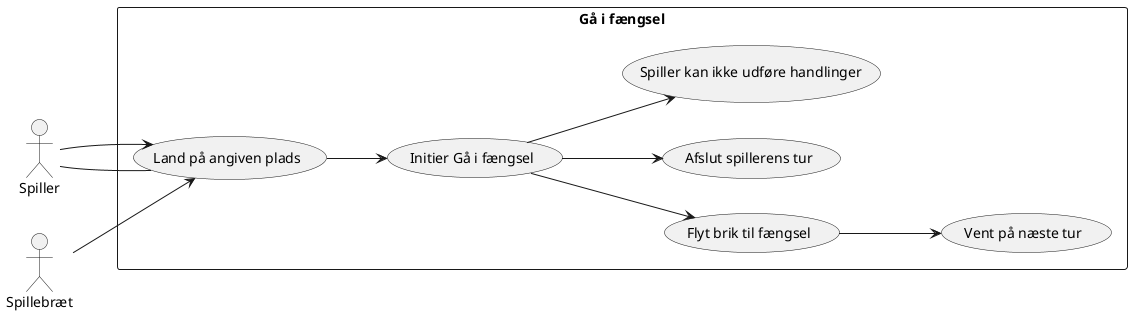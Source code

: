 @startuml

left to right direction
skinparam packageStyle rectangle

actor Spiller as S
actor "Spillebræt" as SB

rectangle "Gå i fængsel" {
  S -- (Land på angiven plads)
  (Land på angiven plads) --> (Initier Gå i fængsel)
  (Initier Gå i fængsel) --> (Flyt brik til fængsel)
  (Initier Gå i fængsel) --> (Afslut spillerens tur)
  (Initier Gå i fængsel) --> (Spiller kan ikke udføre handlinger)
  (Flyt brik til fængsel) --> (Vent på næste tur)
}

S --> (Land på angiven plads)
SB --> (Land på angiven plads)

@enduml

